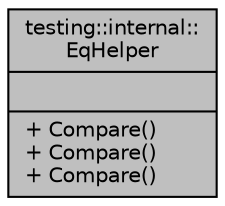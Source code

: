 digraph "testing::internal::EqHelper"
{
 // INTERACTIVE_SVG=YES
 // LATEX_PDF_SIZE
  edge [fontname="Helvetica",fontsize="10",labelfontname="Helvetica",labelfontsize="10"];
  node [fontname="Helvetica",fontsize="10",shape=record];
  Node1 [label="{testing::internal::\lEqHelper\n||+ Compare()\l+ Compare()\l+ Compare()\l}",height=0.2,width=0.4,color="black", fillcolor="grey75", style="filled", fontcolor="black",tooltip=" "];
}
